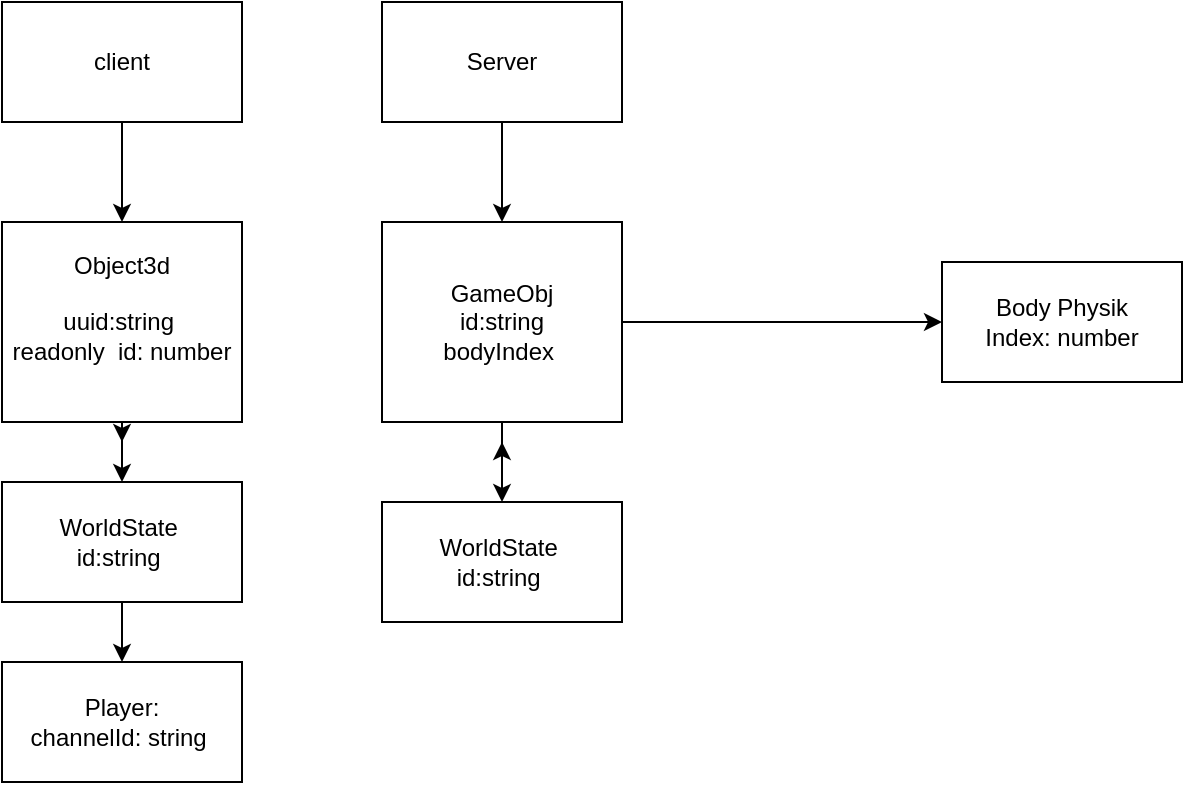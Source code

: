 <mxfile version="23.1.5" type="github">
  <diagram name="Page-1" id="C6V6MpRYbZErODJDyWlM">
    <mxGraphModel dx="1242" dy="687" grid="1" gridSize="10" guides="1" tooltips="1" connect="1" arrows="1" fold="1" page="1" pageScale="1" pageWidth="827" pageHeight="1169" math="0" shadow="0">
      <root>
        <mxCell id="0" />
        <mxCell id="1" parent="0" />
        <mxCell id="d4GZKez0Ipl5D2eZkdRz-5" style="edgeStyle=orthogonalEdgeStyle;rounded=0;orthogonalLoop=1;jettySize=auto;html=1;exitX=0.5;exitY=1;exitDx=0;exitDy=0;" edge="1" parent="1" source="d4GZKez0Ipl5D2eZkdRz-1" target="d4GZKez0Ipl5D2eZkdRz-3">
          <mxGeometry relative="1" as="geometry" />
        </mxCell>
        <mxCell id="d4GZKez0Ipl5D2eZkdRz-1" value="client" style="rounded=0;whiteSpace=wrap;html=1;" vertex="1" parent="1">
          <mxGeometry x="130" y="50" width="120" height="60" as="geometry" />
        </mxCell>
        <mxCell id="d4GZKez0Ipl5D2eZkdRz-7" style="edgeStyle=orthogonalEdgeStyle;rounded=0;orthogonalLoop=1;jettySize=auto;html=1;exitX=0.5;exitY=1;exitDx=0;exitDy=0;" edge="1" parent="1" source="d4GZKez0Ipl5D2eZkdRz-3">
          <mxGeometry relative="1" as="geometry">
            <mxPoint x="190" y="270" as="targetPoint" />
          </mxGeometry>
        </mxCell>
        <mxCell id="d4GZKez0Ipl5D2eZkdRz-16" style="edgeStyle=orthogonalEdgeStyle;rounded=0;orthogonalLoop=1;jettySize=auto;html=1;" edge="1" parent="1" source="d4GZKez0Ipl5D2eZkdRz-19" target="d4GZKez0Ipl5D2eZkdRz-9">
          <mxGeometry relative="1" as="geometry" />
        </mxCell>
        <mxCell id="d4GZKez0Ipl5D2eZkdRz-3" value="Object3d&lt;br&gt;&lt;br&gt;uuid:string&amp;nbsp;&lt;br style=&quot;border-color: var(--border-color);&quot;&gt;readonly&amp;nbsp; id: number &lt;div&gt;&lt;br&gt;&lt;/div&gt;" style="rounded=0;whiteSpace=wrap;html=1;" vertex="1" parent="1">
          <mxGeometry x="130" y="160" width="120" height="100" as="geometry" />
        </mxCell>
        <mxCell id="d4GZKez0Ipl5D2eZkdRz-9" value="Player: &lt;br&gt;channelId: string&amp;nbsp;" style="rounded=0;whiteSpace=wrap;html=1;" vertex="1" parent="1">
          <mxGeometry x="130" y="380" width="120" height="60" as="geometry" />
        </mxCell>
        <mxCell id="d4GZKez0Ipl5D2eZkdRz-24" style="edgeStyle=orthogonalEdgeStyle;rounded=0;orthogonalLoop=1;jettySize=auto;html=1;exitX=0.5;exitY=1;exitDx=0;exitDy=0;entryX=0.5;entryY=0;entryDx=0;entryDy=0;" edge="1" parent="1" source="d4GZKez0Ipl5D2eZkdRz-11" target="d4GZKez0Ipl5D2eZkdRz-12">
          <mxGeometry relative="1" as="geometry" />
        </mxCell>
        <mxCell id="d4GZKez0Ipl5D2eZkdRz-11" value="Server" style="rounded=0;whiteSpace=wrap;html=1;" vertex="1" parent="1">
          <mxGeometry x="320" y="50" width="120" height="60" as="geometry" />
        </mxCell>
        <mxCell id="d4GZKez0Ipl5D2eZkdRz-15" style="edgeStyle=orthogonalEdgeStyle;rounded=0;orthogonalLoop=1;jettySize=auto;html=1;exitX=0.5;exitY=1;exitDx=0;exitDy=0;entryX=0.5;entryY=0;entryDx=0;entryDy=0;" edge="1" parent="1" source="d4GZKez0Ipl5D2eZkdRz-12" target="d4GZKez0Ipl5D2eZkdRz-14">
          <mxGeometry relative="1" as="geometry" />
        </mxCell>
        <mxCell id="d4GZKez0Ipl5D2eZkdRz-18" style="edgeStyle=orthogonalEdgeStyle;rounded=0;orthogonalLoop=1;jettySize=auto;html=1;" edge="1" parent="1" source="d4GZKez0Ipl5D2eZkdRz-12">
          <mxGeometry relative="1" as="geometry">
            <mxPoint x="380" y="270" as="targetPoint" />
          </mxGeometry>
        </mxCell>
        <mxCell id="d4GZKez0Ipl5D2eZkdRz-23" style="edgeStyle=orthogonalEdgeStyle;rounded=0;orthogonalLoop=1;jettySize=auto;html=1;exitX=1;exitY=0.5;exitDx=0;exitDy=0;entryX=0;entryY=0.5;entryDx=0;entryDy=0;" edge="1" parent="1" source="d4GZKez0Ipl5D2eZkdRz-12" target="d4GZKez0Ipl5D2eZkdRz-21">
          <mxGeometry relative="1" as="geometry" />
        </mxCell>
        <mxCell id="d4GZKez0Ipl5D2eZkdRz-12" value="GameObj&lt;br&gt;id:string&lt;br&gt;bodyIndex&amp;nbsp;" style="rounded=0;whiteSpace=wrap;html=1;" vertex="1" parent="1">
          <mxGeometry x="320" y="160" width="120" height="100" as="geometry" />
        </mxCell>
        <mxCell id="d4GZKez0Ipl5D2eZkdRz-14" value="WorldState&amp;nbsp;&lt;br&gt;id:string&amp;nbsp;" style="rounded=0;whiteSpace=wrap;html=1;" vertex="1" parent="1">
          <mxGeometry x="320" y="300" width="120" height="60" as="geometry" />
        </mxCell>
        <mxCell id="d4GZKez0Ipl5D2eZkdRz-20" value="" style="edgeStyle=orthogonalEdgeStyle;rounded=0;orthogonalLoop=1;jettySize=auto;html=1;" edge="1" parent="1" source="d4GZKez0Ipl5D2eZkdRz-3" target="d4GZKez0Ipl5D2eZkdRz-19">
          <mxGeometry relative="1" as="geometry">
            <mxPoint x="190" y="260" as="sourcePoint" />
            <mxPoint x="190" y="380" as="targetPoint" />
          </mxGeometry>
        </mxCell>
        <mxCell id="d4GZKez0Ipl5D2eZkdRz-19" value="WorldState&amp;nbsp;&lt;br&gt;id:string&amp;nbsp;" style="rounded=0;whiteSpace=wrap;html=1;" vertex="1" parent="1">
          <mxGeometry x="130" y="290" width="120" height="60" as="geometry" />
        </mxCell>
        <mxCell id="d4GZKez0Ipl5D2eZkdRz-21" value="Body Physik&lt;br&gt;Index: number" style="rounded=0;whiteSpace=wrap;html=1;" vertex="1" parent="1">
          <mxGeometry x="600" y="180" width="120" height="60" as="geometry" />
        </mxCell>
      </root>
    </mxGraphModel>
  </diagram>
</mxfile>
